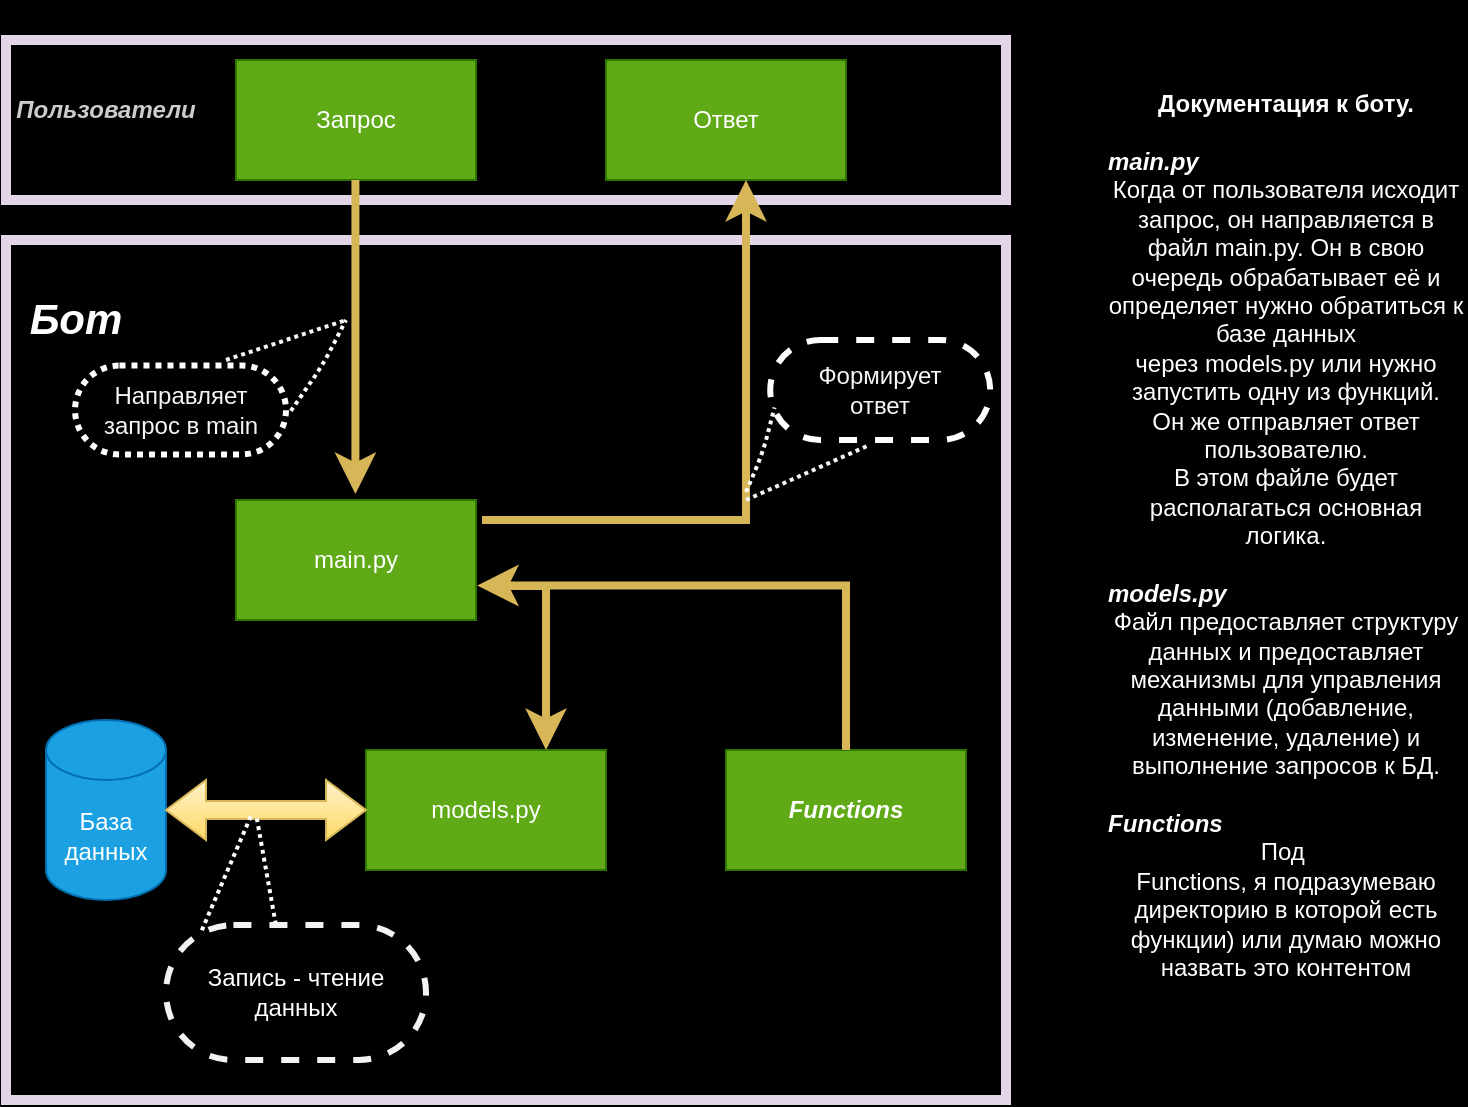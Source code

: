 <mxfile version="21.6.5" type="google">
  <diagram id="R2lEEEUBdFMjLlhIrx00" name="Page-1">
    <mxGraphModel grid="1" page="1" gridSize="10" guides="1" tooltips="1" connect="1" arrows="1" fold="1" pageScale="1" pageWidth="850" pageHeight="1100" background="#000000" math="0" shadow="0" extFonts="Permanent Marker^https://fonts.googleapis.com/css?family=Permanent+Marker">
      <root>
        <mxCell id="0" />
        <mxCell id="1" parent="0" />
        <mxCell id="vH6ULO_KkOqNthIUcQd1-61" value="&lt;b&gt;Документация к боту.&lt;/b&gt;&lt;br&gt;&lt;br&gt;&lt;div style=&quot;text-align: left;&quot;&gt;&lt;b&gt;&lt;i&gt;main.py&lt;/i&gt;&lt;/b&gt;&lt;/div&gt;Когда от пользователя исходит запрос, он направляется в файл main.py. Он в свою очередь обрабатывает её и определяет нужно обратиться к базе данных&lt;br&gt;через models.py или нужно запустить одну из функций.&lt;br&gt;Он же отправляет ответ пользователю.&lt;br&gt;В этом файле будет располагаться основная логика.&lt;br&gt;&lt;br&gt;&lt;div style=&quot;text-align: left;&quot;&gt;&lt;b&gt;&lt;i&gt;models.py&lt;/i&gt;&lt;/b&gt;&lt;/div&gt;&lt;div style=&quot;&quot;&gt;Файл предоставляет структуру данных и предоставляет механизмы для управления данными (добавление, изменение, удаление) и выполнение запросов к БД.&lt;/div&gt;&lt;div style=&quot;&quot;&gt;&lt;br&gt;&lt;/div&gt;&lt;div style=&quot;text-align: left;&quot;&gt;&lt;b&gt;&lt;i&gt;Functions&lt;/i&gt;&lt;/b&gt;&lt;br&gt;&lt;/div&gt;&lt;div style=&quot;&quot;&gt;Под&amp;nbsp;&lt;/div&gt;&lt;span style=&quot;border-color: var(--border-color); text-align: left;&quot;&gt;&lt;span style=&quot;border-color: var(--border-color);&quot;&gt;Functions, я подразумеваю директорию в которой есть функции) или думаю можно назвать это контентом&lt;/span&gt;&lt;/span&gt;&lt;div style=&quot;text-align: left;&quot;&gt;&lt;b&gt;&lt;i&gt;&lt;br&gt;&lt;/i&gt;&lt;/b&gt;&lt;/div&gt;" style="text;strokeColor=none;align=center;fillColor=none;html=1;verticalAlign=middle;whiteSpace=wrap;rounded=0;fontColor=#FFFFFF;" vertex="1" parent="1">
          <mxGeometry x="610" y="90" width="180" height="550" as="geometry" />
        </mxCell>
        <mxCell id="vH6ULO_KkOqNthIUcQd1-62" value="" style="group" connectable="0" vertex="1" parent="1">
          <mxGeometry x="60" y="110" width="500" height="530" as="geometry" />
        </mxCell>
        <mxCell id="vH6ULO_KkOqNthIUcQd1-6" value="&amp;nbsp;" style="rounded=0;whiteSpace=wrap;html=1;fillColor=none;strokeWidth=5;strokeColor=#E1D5E7;labelBackgroundColor=none;gradientColor=#7ea6e0;container=0;" vertex="1" parent="vH6ULO_KkOqNthIUcQd1-62">
          <mxGeometry y="100" width="500" height="430" as="geometry" />
        </mxCell>
        <mxCell id="vH6ULO_KkOqNthIUcQd1-1" value="" style="rounded=0;whiteSpace=wrap;html=1;fillColor=none;strokeWidth=5;strokeColor=#E1D5E7;labelBackgroundColor=none;gradientColor=#7ea6e0;" vertex="1" parent="vH6ULO_KkOqNthIUcQd1-62">
          <mxGeometry width="500" height="80" as="geometry" />
        </mxCell>
        <mxCell id="vH6ULO_KkOqNthIUcQd1-3" value="Запрос" style="rounded=0;whiteSpace=wrap;html=1;fillColor=#60a917;strokeColor=#2D7600;labelBackgroundColor=none;fontColor=#ffffff;" vertex="1" parent="vH6ULO_KkOqNthIUcQd1-62">
          <mxGeometry x="115" y="10" width="120" height="60" as="geometry" />
        </mxCell>
        <mxCell id="vH6ULO_KkOqNthIUcQd1-4" value="Ответ" style="rounded=0;whiteSpace=wrap;html=1;fillColor=#60a917;strokeColor=#2D7600;labelBackgroundColor=none;fontColor=#ffffff;" vertex="1" parent="vH6ULO_KkOqNthIUcQd1-62">
          <mxGeometry x="300" y="10" width="120" height="60" as="geometry" />
        </mxCell>
        <mxCell id="vH6ULO_KkOqNthIUcQd1-5" value="&lt;b&gt;&lt;i&gt;&lt;font color=&quot;#cccccc&quot;&gt;Пользователи&lt;/font&gt;&lt;/i&gt;&lt;/b&gt;" style="text;strokeColor=none;align=center;fillColor=none;html=1;verticalAlign=middle;whiteSpace=wrap;rounded=0;labelBackgroundColor=none;fontColor=#FFFFFF;" vertex="1" parent="vH6ULO_KkOqNthIUcQd1-62">
          <mxGeometry x="20" y="20" width="60" height="30" as="geometry" />
        </mxCell>
        <mxCell id="vH6ULO_KkOqNthIUcQd1-7" value="&lt;b style=&quot;border-color: var(--border-color); font-family: Helvetica; font-style: normal; font-variant-ligatures: normal; font-variant-caps: normal; letter-spacing: normal; orphans: 2; text-indent: 0px; text-transform: none; widows: 2; word-spacing: 0px; -webkit-text-stroke-width: 0px; text-decoration-thickness: initial; text-decoration-style: initial; text-decoration-color: initial;&quot;&gt;&lt;i style=&quot;border-color: var(--border-color);&quot;&gt;&lt;font style=&quot;font-size: 21px;&quot;&gt;Бот&lt;/font&gt;&lt;/i&gt;&lt;/b&gt;" style="text;whiteSpace=wrap;html=1;shadow=0;align=center;fontColor=#FFFFFF;rounded=0;labelBackgroundColor=none;" vertex="1" parent="vH6ULO_KkOqNthIUcQd1-62">
          <mxGeometry x="20" y="120" width="30" height="30" as="geometry" />
        </mxCell>
        <mxCell id="vH6ULO_KkOqNthIUcQd1-8" value="main.py" style="rounded=0;whiteSpace=wrap;html=1;fillColor=#60a917;strokeColor=#2D7600;labelBackgroundColor=none;fontColor=#ffffff;" vertex="1" parent="vH6ULO_KkOqNthIUcQd1-62">
          <mxGeometry x="115" y="230" width="120" height="60" as="geometry" />
        </mxCell>
        <mxCell id="vH6ULO_KkOqNthIUcQd1-9" value="&lt;b style=&quot;border-color: var(--border-color); text-align: left;&quot;&gt;&lt;i style=&quot;border-color: var(--border-color);&quot;&gt;Functions&lt;/i&gt;&lt;/b&gt;" style="rounded=0;whiteSpace=wrap;html=1;fillColor=#60a917;strokeColor=#2D7600;labelBackgroundColor=none;fontColor=#ffffff;" vertex="1" parent="vH6ULO_KkOqNthIUcQd1-62">
          <mxGeometry x="360" y="355" width="120" height="60" as="geometry" />
        </mxCell>
        <mxCell id="vH6ULO_KkOqNthIUcQd1-10" value="models.py" style="rounded=0;whiteSpace=wrap;html=1;fillColor=#60a917;strokeColor=#2D7600;labelBackgroundColor=none;fontColor=#ffffff;" vertex="1" parent="vH6ULO_KkOqNthIUcQd1-62">
          <mxGeometry x="180" y="355" width="120" height="60" as="geometry" />
        </mxCell>
        <mxCell id="vH6ULO_KkOqNthIUcQd1-11" value="База данных" style="shape=cylinder3;whiteSpace=wrap;html=1;boundedLbl=1;backgroundOutline=1;size=15;fillColor=#1ba1e2;fontColor=#ffffff;strokeColor=#006EAF;rounded=0;labelBackgroundColor=none;" vertex="1" parent="vH6ULO_KkOqNthIUcQd1-62">
          <mxGeometry x="20" y="340" width="60" height="90" as="geometry" />
        </mxCell>
        <mxCell id="vH6ULO_KkOqNthIUcQd1-12" value="" style="shape=doubleArrow;whiteSpace=wrap;html=1;fillColor=#fff2cc;strokeColor=#d6b656;rounded=0;labelBackgroundColor=none;gradientColor=#ffd966;" vertex="1" parent="vH6ULO_KkOqNthIUcQd1-62">
          <mxGeometry x="80" y="370" width="100" height="30" as="geometry" />
        </mxCell>
        <mxCell id="vH6ULO_KkOqNthIUcQd1-24" value="" style="edgeStyle=elbowEdgeStyle;elbow=horizontal;endArrow=classic;html=1;curved=0;rounded=0;endSize=8;startSize=8;spacingTop=7;labelBorderColor=none;fontColor=default;targetPerimeterSpacing=3;strokeWidth=4;strokeColor=#d6b656;shadow=0;labelBackgroundColor=none;fillColor=#fff2cc;gradientColor=#ffd966;" edge="1" parent="vH6ULO_KkOqNthIUcQd1-62">
          <mxGeometry width="50" height="50" relative="1" as="geometry">
            <mxPoint x="250" y="273" as="sourcePoint" />
            <mxPoint x="270" y="355.0" as="targetPoint" />
            <Array as="points">
              <mxPoint x="270" y="293" />
            </Array>
          </mxGeometry>
        </mxCell>
        <mxCell id="vH6ULO_KkOqNthIUcQd1-30" value="" style="edgeStyle=elbowEdgeStyle;elbow=horizontal;endArrow=classic;html=1;curved=0;rounded=0;endSize=8;startSize=8;spacingTop=7;labelBorderColor=none;fontColor=default;targetPerimeterSpacing=3;strokeWidth=4;strokeColor=#d6b656;shadow=0;entryX=1.005;entryY=0.879;entryDx=0;entryDy=0;entryPerimeter=0;labelBackgroundColor=none;fillColor=#fff2cc;gradientColor=#ffd966;" edge="1" parent="vH6ULO_KkOqNthIUcQd1-62" source="vH6ULO_KkOqNthIUcQd1-9">
          <mxGeometry width="50" height="50" relative="1" as="geometry">
            <mxPoint x="420" y="390" as="sourcePoint" />
            <mxPoint x="235.6" y="272.74" as="targetPoint" />
            <Array as="points">
              <mxPoint x="420" y="290" />
            </Array>
          </mxGeometry>
        </mxCell>
        <mxCell id="vH6ULO_KkOqNthIUcQd1-31" value="" style="edgeStyle=elbowEdgeStyle;elbow=horizontal;endArrow=classic;html=1;curved=0;rounded=0;endSize=8;startSize=8;spacingTop=7;labelBorderColor=none;fontColor=default;strokeWidth=4;strokeColor=#d6b656;shadow=0;sourcePerimeterSpacing=3;labelBackgroundColor=none;fillColor=#fff2cc;gradientColor=#ffd966;" edge="1" parent="vH6ULO_KkOqNthIUcQd1-62" source="vH6ULO_KkOqNthIUcQd1-8" target="vH6ULO_KkOqNthIUcQd1-4">
          <mxGeometry width="50" height="50" relative="1" as="geometry">
            <mxPoint x="246" y="200" as="sourcePoint" />
            <mxPoint x="430" y="257" as="targetPoint" />
            <Array as="points">
              <mxPoint x="370" y="240" />
            </Array>
          </mxGeometry>
        </mxCell>
        <mxCell id="vH6ULO_KkOqNthIUcQd1-32" value="" style="edgeStyle=elbowEdgeStyle;elbow=horizontal;endArrow=classic;html=1;curved=0;rounded=0;endSize=8;startSize=8;spacingTop=7;labelBorderColor=none;fontColor=default;targetPerimeterSpacing=3;strokeWidth=4;strokeColor=#d6b656;shadow=0;labelBackgroundColor=none;fillColor=#fff2cc;gradientColor=#ffd966;" edge="1" parent="vH6ULO_KkOqNthIUcQd1-62" source="vH6ULO_KkOqNthIUcQd1-3">
          <mxGeometry width="50" height="50" relative="1" as="geometry">
            <mxPoint x="174.71" y="90" as="sourcePoint" />
            <mxPoint x="174.71" y="227" as="targetPoint" />
            <Array as="points">
              <mxPoint x="174.71" y="150" />
            </Array>
          </mxGeometry>
        </mxCell>
        <mxCell id="vH6ULO_KkOqNthIUcQd1-45" value="" style="group;fillColor=none;gradientColor=#ffd966;strokeColor=none;" connectable="0" vertex="1" parent="vH6ULO_KkOqNthIUcQd1-62">
          <mxGeometry x="370" y="140" width="122.21" height="90" as="geometry" />
        </mxCell>
        <mxCell id="vH6ULO_KkOqNthIUcQd1-46" value="&lt;font color=&quot;#f5f5f5&quot;&gt;Формирует&lt;br&gt;ответ&lt;/font&gt;" style="whiteSpace=wrap;html=1;rounded=1;arcSize=50;align=center;verticalAlign=middle;strokeWidth=3;autosize=1;spacing=4;treeFolding=1;treeMoving=1;newEdgeStyle={&quot;edgeStyle&quot;:&quot;entityRelationEdgeStyle&quot;,&quot;startArrow&quot;:&quot;none&quot;,&quot;endArrow&quot;:&quot;none&quot;,&quot;segment&quot;:10,&quot;curved&quot;:1,&quot;sourcePerimeterSpacing&quot;:0,&quot;targetPerimeterSpacing&quot;:0};strokeColor=#FFFFFF;fillColor=none;gradientColor=#b3b3b3;perimeterSpacing=4;dashed=1;" vertex="1" parent="vH6ULO_KkOqNthIUcQd1-45">
          <mxGeometry x="12.11" y="10" width="110" height="50" as="geometry" />
        </mxCell>
        <mxCell id="vH6ULO_KkOqNthIUcQd1-47" value="" style="startArrow=none;endArrow=none;segment=10;sourcePerimeterSpacing=0;targetPerimeterSpacing=0;rounded=1;strokeColor=#F5F5F5;strokeWidth=2;fillColor=#ffcc99;entryX=0.448;entryY=0.98;entryDx=0;entryDy=0;entryPerimeter=0;dashed=1;dashPattern=1 1;" edge="1" parent="vH6ULO_KkOqNthIUcQd1-45" target="vH6ULO_KkOqNthIUcQd1-46">
          <mxGeometry relative="1" as="geometry">
            <mxPoint y="90" as="sourcePoint" />
            <Array as="points" />
          </mxGeometry>
        </mxCell>
        <mxCell id="vH6ULO_KkOqNthIUcQd1-48" value="" style="startArrow=none;endArrow=none;segment=10;sourcePerimeterSpacing=0;targetPerimeterSpacing=0;rounded=1;strokeColor=#FFFFFF;strokeWidth=2;fillColor=#ffcc99;entryX=0.052;entryY=0.651;entryDx=0;entryDy=0;entryPerimeter=0;dashed=1;dashPattern=1 1;" edge="1" parent="vH6ULO_KkOqNthIUcQd1-45" target="vH6ULO_KkOqNthIUcQd1-46">
          <mxGeometry relative="1" as="geometry">
            <mxPoint y="86" as="sourcePoint" />
            <mxPoint x="33.243" y="60" as="targetPoint" />
            <Array as="points">
              <mxPoint x="8.524" y="66" />
            </Array>
          </mxGeometry>
        </mxCell>
        <mxCell id="vH6ULO_KkOqNthIUcQd1-51" value="" style="group" connectable="0" vertex="1" parent="vH6ULO_KkOqNthIUcQd1-62">
          <mxGeometry x="55" y="440" width="180" height="70" as="geometry" />
        </mxCell>
        <mxCell id="vH6ULO_KkOqNthIUcQd1-55" value="" style="group" connectable="0" vertex="1" parent="vH6ULO_KkOqNthIUcQd1-51">
          <mxGeometry width="180" height="70" as="geometry" />
        </mxCell>
        <mxCell id="vH6ULO_KkOqNthIUcQd1-44" value="" style="group" connectable="0" vertex="1" parent="vH6ULO_KkOqNthIUcQd1-55">
          <mxGeometry width="180" height="70" as="geometry" />
        </mxCell>
        <mxCell id="vH6ULO_KkOqNthIUcQd1-41" value="&lt;font color=&quot;#ffffff&quot;&gt;Запись - чтение&lt;br&gt;&amp;nbsp;данных&amp;nbsp;&lt;/font&gt;" style="whiteSpace=wrap;html=1;rounded=1;arcSize=50;align=center;verticalAlign=middle;strokeWidth=3;autosize=1;spacing=4;treeFolding=1;treeMoving=1;newEdgeStyle={&quot;edgeStyle&quot;:&quot;entityRelationEdgeStyle&quot;,&quot;startArrow&quot;:&quot;none&quot;,&quot;endArrow&quot;:&quot;none&quot;,&quot;segment&quot;:10,&quot;curved&quot;:1,&quot;sourcePerimeterSpacing&quot;:0,&quot;targetPerimeterSpacing&quot;:0};strokeColor=#F2F2F2;fillColor=none;gradientColor=#b3b3b3;perimeterSpacing=4;dashed=1;" vertex="1" parent="vH6ULO_KkOqNthIUcQd1-44">
          <mxGeometry x="25" y="2.56" width="130" height="67.44" as="geometry" />
        </mxCell>
        <mxCell id="vH6ULO_KkOqNthIUcQd1-56" value="" style="group;fillColor=none;gradientColor=#ffd966;strokeColor=none;" connectable="0" vertex="1" parent="vH6ULO_KkOqNthIUcQd1-62">
          <mxGeometry x="50" y="150" width="90" height="80" as="geometry" />
        </mxCell>
        <mxCell id="vH6ULO_KkOqNthIUcQd1-57" value="&lt;font color=&quot;#f5f5f5&quot;&gt;Направляет запрос в main&lt;/font&gt;" style="whiteSpace=wrap;html=1;rounded=1;arcSize=50;align=center;verticalAlign=middle;strokeWidth=3;autosize=1;spacing=4;treeFolding=1;treeMoving=1;newEdgeStyle={&quot;edgeStyle&quot;:&quot;entityRelationEdgeStyle&quot;,&quot;startArrow&quot;:&quot;none&quot;,&quot;endArrow&quot;:&quot;none&quot;,&quot;segment&quot;:10,&quot;curved&quot;:1,&quot;sourcePerimeterSpacing&quot;:0,&quot;targetPerimeterSpacing&quot;:0};strokeColor=#FFFFFF;fillColor=none;gradientColor=#b3b3b3;perimeterSpacing=4;dashed=1;dashPattern=1 1;" vertex="1" parent="vH6ULO_KkOqNthIUcQd1-56">
          <mxGeometry x="-15.48" y="12.78" width="105.48" height="44.44" as="geometry" />
        </mxCell>
        <mxCell id="vH6ULO_KkOqNthIUcQd1-58" value="" style="startArrow=none;endArrow=none;segment=10;sourcePerimeterSpacing=0;targetPerimeterSpacing=0;rounded=1;strokeColor=#F5F5F5;strokeWidth=2;fillColor=#ffcc99;dashed=1;dashPattern=1 1;" edge="1" parent="vH6ULO_KkOqNthIUcQd1-62">
          <mxGeometry relative="1" as="geometry">
            <mxPoint x="110" y="160" as="sourcePoint" />
            <Array as="points" />
            <mxPoint x="170" y="140" as="targetPoint" />
          </mxGeometry>
        </mxCell>
        <mxCell id="vH6ULO_KkOqNthIUcQd1-59" value="" style="startArrow=none;endArrow=none;segment=10;sourcePerimeterSpacing=0;targetPerimeterSpacing=0;rounded=1;strokeColor=#FFFFFF;strokeWidth=2;fillColor=#ffcc99;dashed=1;dashPattern=1 1;exitX=0.986;exitY=0.509;exitDx=0;exitDy=0;exitPerimeter=0;" edge="1" parent="vH6ULO_KkOqNthIUcQd1-62" source="vH6ULO_KkOqNthIUcQd1-57">
          <mxGeometry relative="1" as="geometry">
            <mxPoint x="150" y="182.24" as="sourcePoint" />
            <mxPoint x="170" y="140" as="targetPoint" />
            <Array as="points">
              <mxPoint x="158.524" y="162.24" />
            </Array>
          </mxGeometry>
        </mxCell>
        <mxCell id="vH6ULO_KkOqNthIUcQd1-43" value="" style="startArrow=none;endArrow=none;segment=10;sourcePerimeterSpacing=0;targetPerimeterSpacing=0;rounded=1;strokeColor=#FFFFFF;strokeWidth=2;fillColor=#ffcc99;entryX=0.157;entryY=0.095;entryDx=0;entryDy=0;entryPerimeter=0;dashed=1;dashPattern=1 1;exitX=0.424;exitY=0.606;exitDx=0;exitDy=0;exitPerimeter=0;" edge="1" parent="vH6ULO_KkOqNthIUcQd1-62" source="vH6ULO_KkOqNthIUcQd1-12" target="vH6ULO_KkOqNthIUcQd1-41">
          <mxGeometry relative="1" as="geometry">
            <mxPoint x="495" y="1016" as="sourcePoint" />
            <mxPoint x="534" y="990" as="targetPoint" />
            <Array as="points" />
          </mxGeometry>
        </mxCell>
        <mxCell id="vH6ULO_KkOqNthIUcQd1-42" value="" style="startArrow=none;endArrow=none;segment=10;sourcePerimeterSpacing=0;targetPerimeterSpacing=0;rounded=1;strokeColor=#FFFFFF;strokeWidth=2;fillColor=#ffcc99;entryX=0.426;entryY=0.04;entryDx=0;entryDy=0;entryPerimeter=0;dashed=1;dashPattern=1 1;exitX=0.454;exitY=0.638;exitDx=0;exitDy=0;exitPerimeter=0;" edge="1" parent="vH6ULO_KkOqNthIUcQd1-62" source="vH6ULO_KkOqNthIUcQd1-12" target="vH6ULO_KkOqNthIUcQd1-41">
          <mxGeometry relative="1" as="geometry">
            <mxPoint x="530.62" y="930" as="sourcePoint" />
            <mxPoint x="615.004" y="912.44" as="targetPoint" />
            <Array as="points" />
          </mxGeometry>
        </mxCell>
      </root>
    </mxGraphModel>
  </diagram>
</mxfile>
